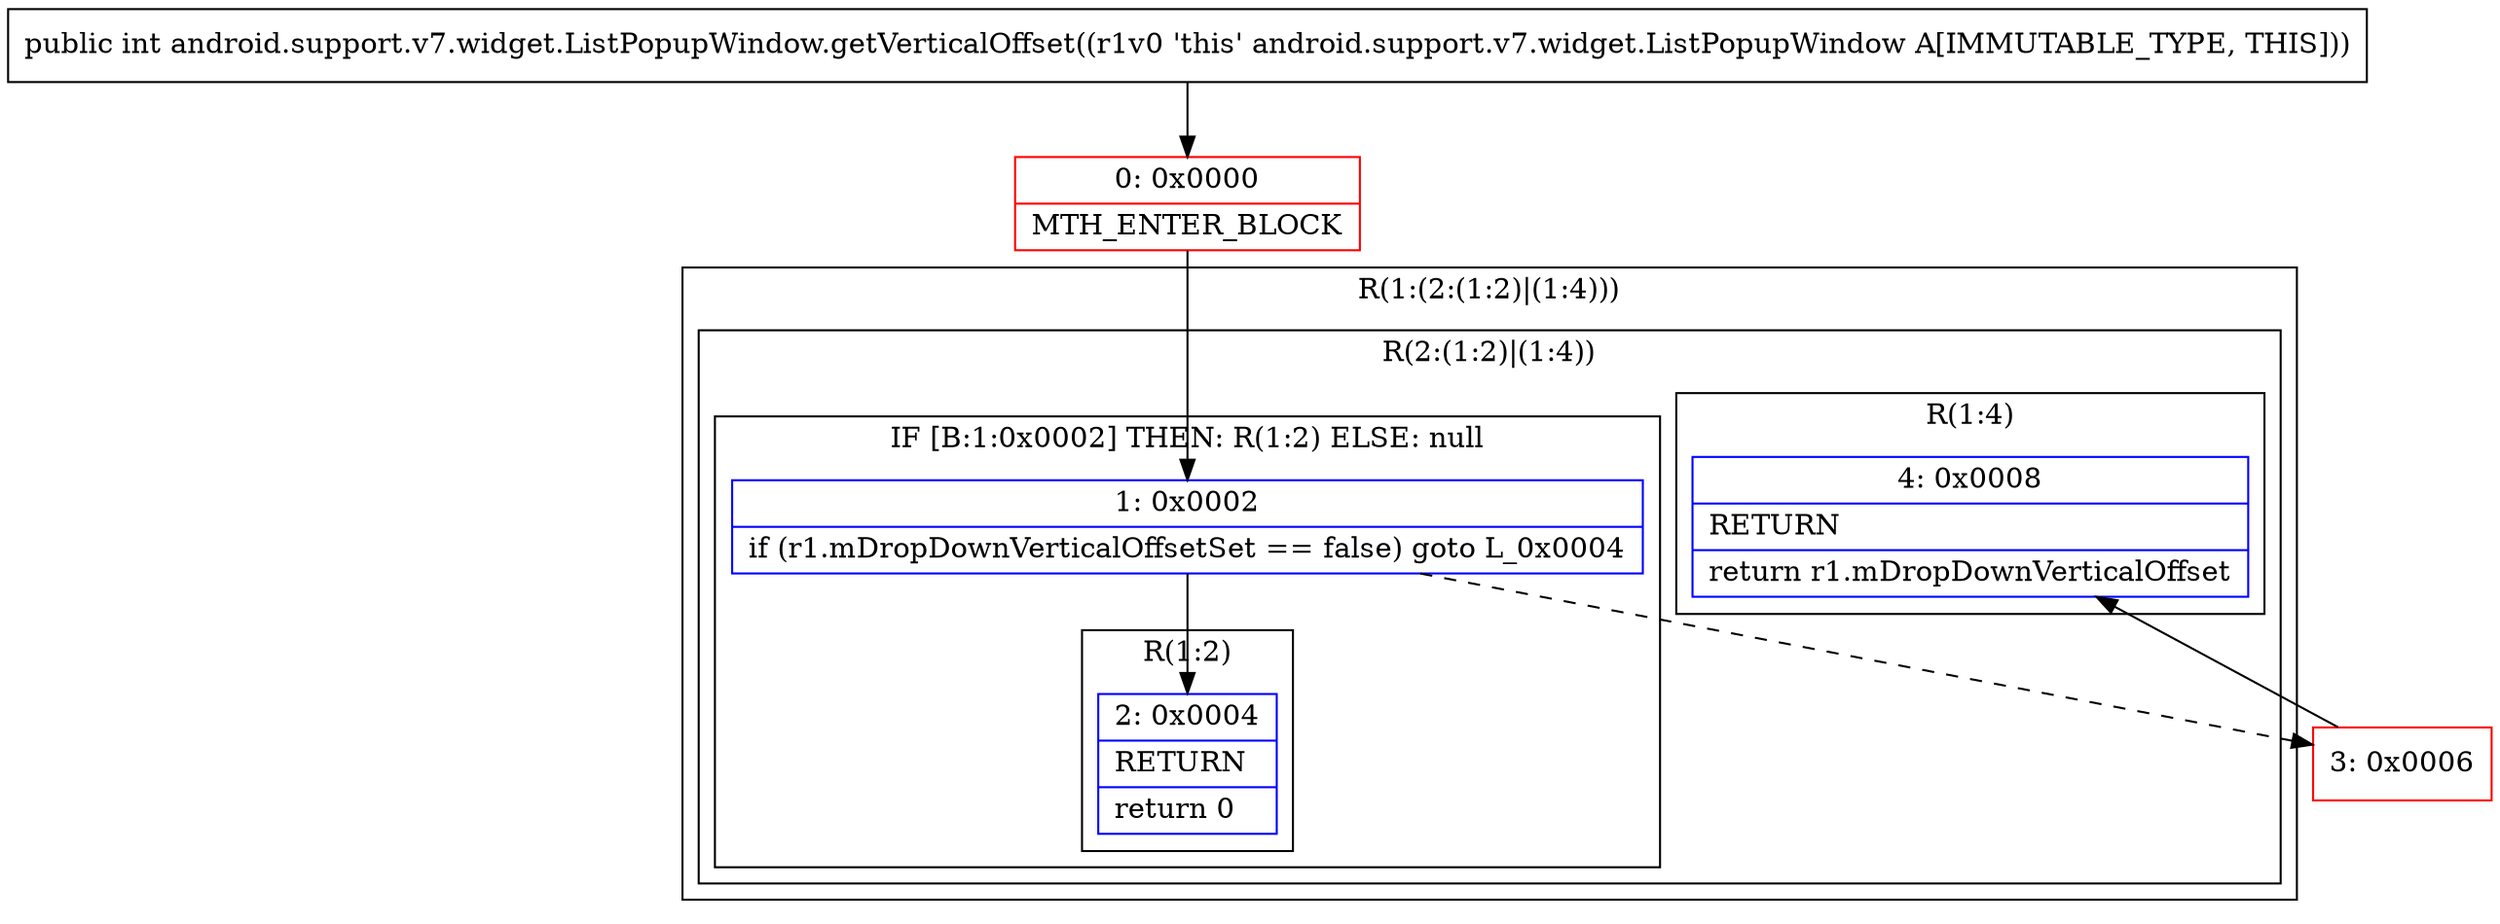 digraph "CFG forandroid.support.v7.widget.ListPopupWindow.getVerticalOffset()I" {
subgraph cluster_Region_1744848950 {
label = "R(1:(2:(1:2)|(1:4)))";
node [shape=record,color=blue];
subgraph cluster_Region_501233674 {
label = "R(2:(1:2)|(1:4))";
node [shape=record,color=blue];
subgraph cluster_IfRegion_82576594 {
label = "IF [B:1:0x0002] THEN: R(1:2) ELSE: null";
node [shape=record,color=blue];
Node_1 [shape=record,label="{1\:\ 0x0002|if (r1.mDropDownVerticalOffsetSet == false) goto L_0x0004\l}"];
subgraph cluster_Region_1523768176 {
label = "R(1:2)";
node [shape=record,color=blue];
Node_2 [shape=record,label="{2\:\ 0x0004|RETURN\l|return 0\l}"];
}
}
subgraph cluster_Region_821656036 {
label = "R(1:4)";
node [shape=record,color=blue];
Node_4 [shape=record,label="{4\:\ 0x0008|RETURN\l|return r1.mDropDownVerticalOffset\l}"];
}
}
}
Node_0 [shape=record,color=red,label="{0\:\ 0x0000|MTH_ENTER_BLOCK\l}"];
Node_3 [shape=record,color=red,label="{3\:\ 0x0006}"];
MethodNode[shape=record,label="{public int android.support.v7.widget.ListPopupWindow.getVerticalOffset((r1v0 'this' android.support.v7.widget.ListPopupWindow A[IMMUTABLE_TYPE, THIS])) }"];
MethodNode -> Node_0;
Node_1 -> Node_2;
Node_1 -> Node_3[style=dashed];
Node_0 -> Node_1;
Node_3 -> Node_4;
}


